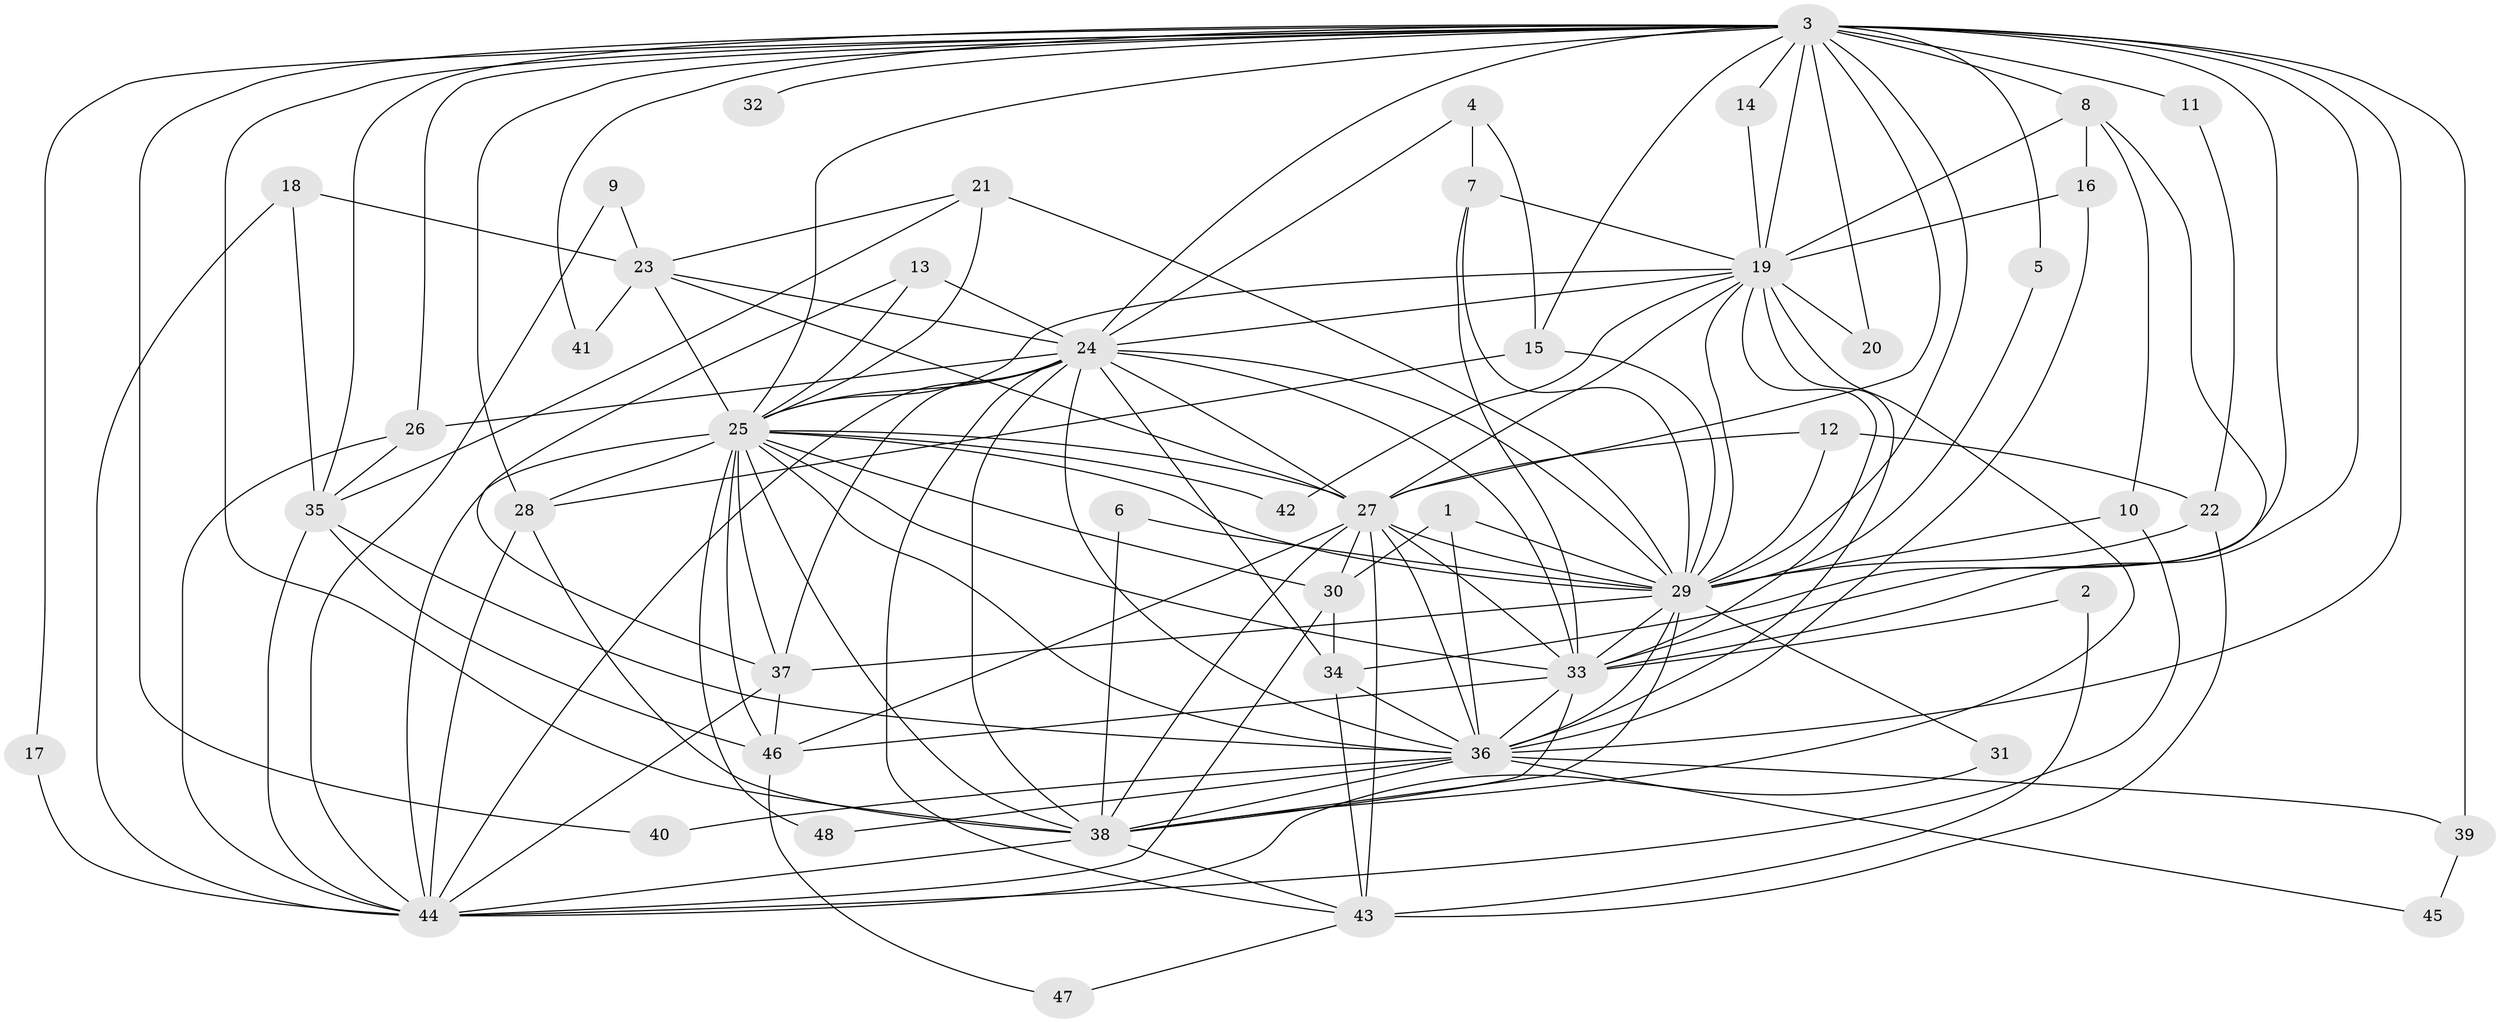 // original degree distribution, {18: 0.021052631578947368, 23: 0.010526315789473684, 16: 0.010526315789473684, 19: 0.010526315789473684, 22: 0.021052631578947368, 14: 0.010526315789473684, 20: 0.010526315789473684, 15: 0.010526315789473684, 3: 0.21052631578947367, 4: 0.08421052631578947, 2: 0.49473684210526314, 6: 0.031578947368421054, 5: 0.06315789473684211, 9: 0.010526315789473684}
// Generated by graph-tools (version 1.1) at 2025/25/03/09/25 03:25:38]
// undirected, 48 vertices, 142 edges
graph export_dot {
graph [start="1"]
  node [color=gray90,style=filled];
  1;
  2;
  3;
  4;
  5;
  6;
  7;
  8;
  9;
  10;
  11;
  12;
  13;
  14;
  15;
  16;
  17;
  18;
  19;
  20;
  21;
  22;
  23;
  24;
  25;
  26;
  27;
  28;
  29;
  30;
  31;
  32;
  33;
  34;
  35;
  36;
  37;
  38;
  39;
  40;
  41;
  42;
  43;
  44;
  45;
  46;
  47;
  48;
  1 -- 29 [weight=1.0];
  1 -- 30 [weight=1.0];
  1 -- 36 [weight=1.0];
  2 -- 33 [weight=1.0];
  2 -- 43 [weight=1.0];
  3 -- 5 [weight=1.0];
  3 -- 8 [weight=1.0];
  3 -- 11 [weight=1.0];
  3 -- 14 [weight=1.0];
  3 -- 15 [weight=1.0];
  3 -- 17 [weight=1.0];
  3 -- 19 [weight=3.0];
  3 -- 20 [weight=1.0];
  3 -- 24 [weight=3.0];
  3 -- 25 [weight=2.0];
  3 -- 26 [weight=1.0];
  3 -- 27 [weight=3.0];
  3 -- 28 [weight=1.0];
  3 -- 29 [weight=2.0];
  3 -- 32 [weight=1.0];
  3 -- 33 [weight=3.0];
  3 -- 34 [weight=1.0];
  3 -- 35 [weight=1.0];
  3 -- 36 [weight=3.0];
  3 -- 38 [weight=2.0];
  3 -- 39 [weight=2.0];
  3 -- 40 [weight=1.0];
  3 -- 41 [weight=1.0];
  4 -- 7 [weight=1.0];
  4 -- 15 [weight=1.0];
  4 -- 24 [weight=1.0];
  5 -- 29 [weight=1.0];
  6 -- 29 [weight=1.0];
  6 -- 38 [weight=1.0];
  7 -- 19 [weight=1.0];
  7 -- 29 [weight=1.0];
  7 -- 33 [weight=1.0];
  8 -- 10 [weight=1.0];
  8 -- 16 [weight=1.0];
  8 -- 19 [weight=1.0];
  8 -- 33 [weight=1.0];
  9 -- 23 [weight=1.0];
  9 -- 44 [weight=1.0];
  10 -- 29 [weight=1.0];
  10 -- 44 [weight=1.0];
  11 -- 22 [weight=1.0];
  12 -- 22 [weight=1.0];
  12 -- 27 [weight=1.0];
  12 -- 29 [weight=1.0];
  13 -- 24 [weight=1.0];
  13 -- 25 [weight=1.0];
  13 -- 37 [weight=1.0];
  14 -- 19 [weight=1.0];
  15 -- 28 [weight=1.0];
  15 -- 29 [weight=1.0];
  16 -- 19 [weight=1.0];
  16 -- 36 [weight=1.0];
  17 -- 44 [weight=1.0];
  18 -- 23 [weight=1.0];
  18 -- 35 [weight=1.0];
  18 -- 44 [weight=1.0];
  19 -- 20 [weight=1.0];
  19 -- 24 [weight=1.0];
  19 -- 25 [weight=1.0];
  19 -- 27 [weight=1.0];
  19 -- 29 [weight=2.0];
  19 -- 33 [weight=1.0];
  19 -- 36 [weight=1.0];
  19 -- 38 [weight=2.0];
  19 -- 42 [weight=1.0];
  21 -- 23 [weight=1.0];
  21 -- 25 [weight=2.0];
  21 -- 29 [weight=1.0];
  21 -- 35 [weight=1.0];
  22 -- 29 [weight=1.0];
  22 -- 43 [weight=1.0];
  23 -- 24 [weight=1.0];
  23 -- 25 [weight=1.0];
  23 -- 27 [weight=1.0];
  23 -- 41 [weight=1.0];
  24 -- 25 [weight=1.0];
  24 -- 26 [weight=2.0];
  24 -- 27 [weight=1.0];
  24 -- 29 [weight=1.0];
  24 -- 33 [weight=1.0];
  24 -- 34 [weight=1.0];
  24 -- 36 [weight=1.0];
  24 -- 37 [weight=1.0];
  24 -- 38 [weight=2.0];
  24 -- 43 [weight=1.0];
  24 -- 44 [weight=1.0];
  25 -- 27 [weight=1.0];
  25 -- 28 [weight=2.0];
  25 -- 29 [weight=2.0];
  25 -- 30 [weight=1.0];
  25 -- 33 [weight=1.0];
  25 -- 36 [weight=1.0];
  25 -- 37 [weight=1.0];
  25 -- 38 [weight=1.0];
  25 -- 42 [weight=2.0];
  25 -- 44 [weight=1.0];
  25 -- 46 [weight=1.0];
  25 -- 48 [weight=1.0];
  26 -- 35 [weight=1.0];
  26 -- 44 [weight=1.0];
  27 -- 29 [weight=1.0];
  27 -- 30 [weight=1.0];
  27 -- 33 [weight=2.0];
  27 -- 36 [weight=2.0];
  27 -- 38 [weight=1.0];
  27 -- 43 [weight=1.0];
  27 -- 46 [weight=1.0];
  28 -- 38 [weight=1.0];
  28 -- 44 [weight=1.0];
  29 -- 31 [weight=1.0];
  29 -- 33 [weight=1.0];
  29 -- 36 [weight=1.0];
  29 -- 37 [weight=1.0];
  29 -- 38 [weight=1.0];
  30 -- 34 [weight=1.0];
  30 -- 44 [weight=1.0];
  31 -- 44 [weight=1.0];
  33 -- 36 [weight=1.0];
  33 -- 38 [weight=1.0];
  33 -- 46 [weight=1.0];
  34 -- 36 [weight=1.0];
  34 -- 43 [weight=1.0];
  35 -- 36 [weight=1.0];
  35 -- 44 [weight=1.0];
  35 -- 46 [weight=1.0];
  36 -- 38 [weight=1.0];
  36 -- 39 [weight=1.0];
  36 -- 40 [weight=1.0];
  36 -- 45 [weight=1.0];
  36 -- 48 [weight=1.0];
  37 -- 44 [weight=1.0];
  37 -- 46 [weight=1.0];
  38 -- 43 [weight=1.0];
  38 -- 44 [weight=1.0];
  39 -- 45 [weight=1.0];
  43 -- 47 [weight=1.0];
  46 -- 47 [weight=1.0];
}
